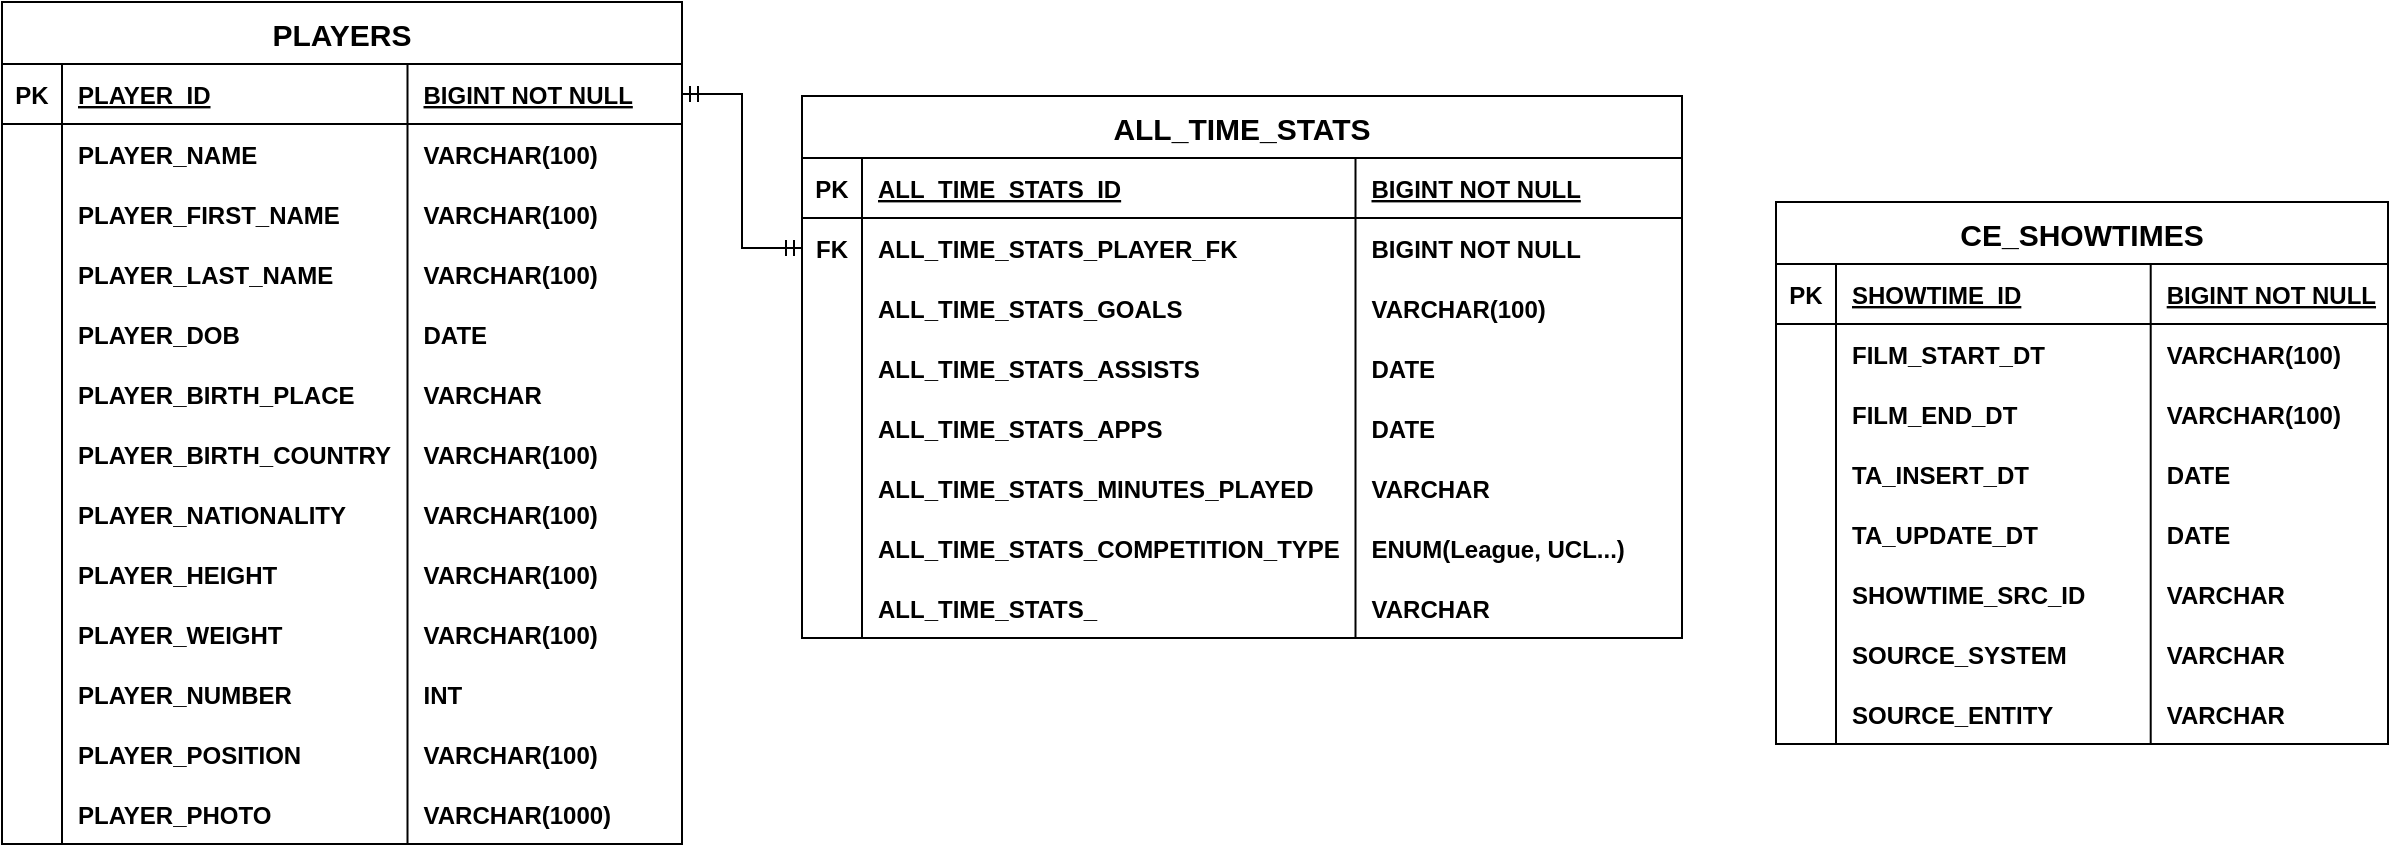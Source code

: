 <mxfile version="26.0.10">
  <diagram id="R2lEEEUBdFMjLlhIrx00" name="Page-1">
    <mxGraphModel dx="1834" dy="738" grid="0" gridSize="10" guides="1" tooltips="1" connect="1" arrows="1" fold="1" page="0" pageScale="1" pageWidth="850" pageHeight="1100" math="0" shadow="0" extFonts="Permanent Marker^https://fonts.googleapis.com/css?family=Permanent+Marker">
      <root>
        <mxCell id="0" />
        <mxCell id="1" parent="0" />
        <mxCell id="2I2bUdlYdio-tkIrYYzk-14" value="PLAYERS" style="shape=table;startSize=31;container=1;collapsible=1;childLayout=tableLayout;fixedRows=1;rowLines=0;fontStyle=1;align=center;resizeLast=1;fontSize=15;" vertex="1" parent="1">
          <mxGeometry x="-19" y="54" width="340" height="421" as="geometry" />
        </mxCell>
        <mxCell id="2I2bUdlYdio-tkIrYYzk-15" value="" style="shape=partialRectangle;collapsible=0;dropTarget=0;pointerEvents=0;fillColor=none;points=[[0,0.5],[1,0.5]];portConstraint=eastwest;top=0;left=0;right=0;bottom=1;" vertex="1" parent="2I2bUdlYdio-tkIrYYzk-14">
          <mxGeometry y="31" width="340" height="30" as="geometry" />
        </mxCell>
        <mxCell id="2I2bUdlYdio-tkIrYYzk-16" value="PK" style="shape=partialRectangle;overflow=hidden;connectable=0;fillColor=none;top=0;left=0;bottom=0;right=0;fontStyle=1;" vertex="1" parent="2I2bUdlYdio-tkIrYYzk-15">
          <mxGeometry width="30" height="30" as="geometry">
            <mxRectangle width="30" height="30" as="alternateBounds" />
          </mxGeometry>
        </mxCell>
        <mxCell id="2I2bUdlYdio-tkIrYYzk-17" value="PLAYER_ID" style="shape=partialRectangle;overflow=hidden;connectable=0;fillColor=none;top=0;left=0;bottom=0;right=0;align=left;spacingLeft=6;fontStyle=5;" vertex="1" parent="2I2bUdlYdio-tkIrYYzk-15">
          <mxGeometry x="30" width="172.75" height="30" as="geometry">
            <mxRectangle width="172.75" height="30" as="alternateBounds" />
          </mxGeometry>
        </mxCell>
        <mxCell id="2I2bUdlYdio-tkIrYYzk-18" value="BIGINT NOT NULL" style="shape=partialRectangle;overflow=hidden;connectable=0;fillColor=none;top=0;left=0;bottom=0;right=0;align=left;spacingLeft=6;fontStyle=5;" vertex="1" parent="2I2bUdlYdio-tkIrYYzk-15">
          <mxGeometry x="202.75" width="137.25" height="30" as="geometry">
            <mxRectangle width="137.25" height="30" as="alternateBounds" />
          </mxGeometry>
        </mxCell>
        <mxCell id="2I2bUdlYdio-tkIrYYzk-19" value="" style="shape=partialRectangle;collapsible=0;dropTarget=0;pointerEvents=0;fillColor=none;points=[[0,0.5],[1,0.5]];portConstraint=eastwest;top=0;left=0;right=0;bottom=0;" vertex="1" parent="2I2bUdlYdio-tkIrYYzk-14">
          <mxGeometry y="61" width="340" height="30" as="geometry" />
        </mxCell>
        <mxCell id="2I2bUdlYdio-tkIrYYzk-20" value="" style="shape=partialRectangle;overflow=hidden;connectable=0;fillColor=none;top=0;left=0;bottom=0;right=0;" vertex="1" parent="2I2bUdlYdio-tkIrYYzk-19">
          <mxGeometry width="30" height="30" as="geometry">
            <mxRectangle width="30" height="30" as="alternateBounds" />
          </mxGeometry>
        </mxCell>
        <mxCell id="2I2bUdlYdio-tkIrYYzk-21" value="PLAYER_NAME" style="shape=partialRectangle;overflow=hidden;connectable=0;fillColor=none;top=0;left=0;bottom=0;right=0;align=left;spacingLeft=6;fontStyle=1" vertex="1" parent="2I2bUdlYdio-tkIrYYzk-19">
          <mxGeometry x="30" width="172.75" height="30" as="geometry">
            <mxRectangle width="172.75" height="30" as="alternateBounds" />
          </mxGeometry>
        </mxCell>
        <mxCell id="2I2bUdlYdio-tkIrYYzk-22" value="VARCHAR(100)" style="shape=partialRectangle;overflow=hidden;connectable=0;fillColor=none;top=0;left=0;bottom=0;right=0;align=left;spacingLeft=6;fontStyle=1" vertex="1" parent="2I2bUdlYdio-tkIrYYzk-19">
          <mxGeometry x="202.75" width="137.25" height="30" as="geometry">
            <mxRectangle width="137.25" height="30" as="alternateBounds" />
          </mxGeometry>
        </mxCell>
        <mxCell id="2I2bUdlYdio-tkIrYYzk-23" value="" style="shape=partialRectangle;collapsible=0;dropTarget=0;pointerEvents=0;fillColor=none;points=[[0,0.5],[1,0.5]];portConstraint=eastwest;top=0;left=0;right=0;bottom=0;" vertex="1" parent="2I2bUdlYdio-tkIrYYzk-14">
          <mxGeometry y="91" width="340" height="30" as="geometry" />
        </mxCell>
        <mxCell id="2I2bUdlYdio-tkIrYYzk-24" value="" style="shape=partialRectangle;overflow=hidden;connectable=0;fillColor=none;top=0;left=0;bottom=0;right=0;" vertex="1" parent="2I2bUdlYdio-tkIrYYzk-23">
          <mxGeometry width="30" height="30" as="geometry">
            <mxRectangle width="30" height="30" as="alternateBounds" />
          </mxGeometry>
        </mxCell>
        <mxCell id="2I2bUdlYdio-tkIrYYzk-25" value="PLAYER_FIRST_NAME" style="shape=partialRectangle;overflow=hidden;connectable=0;fillColor=none;top=0;left=0;bottom=0;right=0;align=left;spacingLeft=6;fontStyle=1" vertex="1" parent="2I2bUdlYdio-tkIrYYzk-23">
          <mxGeometry x="30" width="172.75" height="30" as="geometry">
            <mxRectangle width="172.75" height="30" as="alternateBounds" />
          </mxGeometry>
        </mxCell>
        <mxCell id="2I2bUdlYdio-tkIrYYzk-26" value="VARCHAR(100)" style="shape=partialRectangle;overflow=hidden;connectable=0;fillColor=none;top=0;left=0;bottom=0;right=0;align=left;spacingLeft=6;fontStyle=1" vertex="1" parent="2I2bUdlYdio-tkIrYYzk-23">
          <mxGeometry x="202.75" width="137.25" height="30" as="geometry">
            <mxRectangle width="137.25" height="30" as="alternateBounds" />
          </mxGeometry>
        </mxCell>
        <mxCell id="2I2bUdlYdio-tkIrYYzk-27" style="shape=partialRectangle;collapsible=0;dropTarget=0;pointerEvents=0;fillColor=none;points=[[0,0.5],[1,0.5]];portConstraint=eastwest;top=0;left=0;right=0;bottom=0;" vertex="1" parent="2I2bUdlYdio-tkIrYYzk-14">
          <mxGeometry y="121" width="340" height="30" as="geometry" />
        </mxCell>
        <mxCell id="2I2bUdlYdio-tkIrYYzk-28" style="shape=partialRectangle;overflow=hidden;connectable=0;fillColor=none;top=0;left=0;bottom=0;right=0;" vertex="1" parent="2I2bUdlYdio-tkIrYYzk-27">
          <mxGeometry width="30" height="30" as="geometry">
            <mxRectangle width="30" height="30" as="alternateBounds" />
          </mxGeometry>
        </mxCell>
        <mxCell id="2I2bUdlYdio-tkIrYYzk-29" value="PLAYER_LAST_NAME" style="shape=partialRectangle;overflow=hidden;connectable=0;fillColor=none;top=0;left=0;bottom=0;right=0;align=left;spacingLeft=6;fontStyle=1" vertex="1" parent="2I2bUdlYdio-tkIrYYzk-27">
          <mxGeometry x="30" width="172.75" height="30" as="geometry">
            <mxRectangle width="172.75" height="30" as="alternateBounds" />
          </mxGeometry>
        </mxCell>
        <mxCell id="2I2bUdlYdio-tkIrYYzk-30" value="VARCHAR(100)" style="shape=partialRectangle;overflow=hidden;connectable=0;fillColor=none;top=0;left=0;bottom=0;right=0;align=left;spacingLeft=6;fontStyle=1" vertex="1" parent="2I2bUdlYdio-tkIrYYzk-27">
          <mxGeometry x="202.75" width="137.25" height="30" as="geometry">
            <mxRectangle width="137.25" height="30" as="alternateBounds" />
          </mxGeometry>
        </mxCell>
        <mxCell id="2I2bUdlYdio-tkIrYYzk-31" style="shape=partialRectangle;collapsible=0;dropTarget=0;pointerEvents=0;fillColor=none;points=[[0,0.5],[1,0.5]];portConstraint=eastwest;top=0;left=0;right=0;bottom=0;" vertex="1" parent="2I2bUdlYdio-tkIrYYzk-14">
          <mxGeometry y="151" width="340" height="30" as="geometry" />
        </mxCell>
        <mxCell id="2I2bUdlYdio-tkIrYYzk-32" style="shape=partialRectangle;overflow=hidden;connectable=0;fillColor=none;top=0;left=0;bottom=0;right=0;" vertex="1" parent="2I2bUdlYdio-tkIrYYzk-31">
          <mxGeometry width="30" height="30" as="geometry">
            <mxRectangle width="30" height="30" as="alternateBounds" />
          </mxGeometry>
        </mxCell>
        <mxCell id="2I2bUdlYdio-tkIrYYzk-33" value="PLAYER_DOB" style="shape=partialRectangle;overflow=hidden;connectable=0;fillColor=none;top=0;left=0;bottom=0;right=0;align=left;spacingLeft=6;fontStyle=1" vertex="1" parent="2I2bUdlYdio-tkIrYYzk-31">
          <mxGeometry x="30" width="172.75" height="30" as="geometry">
            <mxRectangle width="172.75" height="30" as="alternateBounds" />
          </mxGeometry>
        </mxCell>
        <mxCell id="2I2bUdlYdio-tkIrYYzk-34" value="DATE" style="shape=partialRectangle;overflow=hidden;connectable=0;fillColor=none;top=0;left=0;bottom=0;right=0;align=left;spacingLeft=6;fontStyle=1" vertex="1" parent="2I2bUdlYdio-tkIrYYzk-31">
          <mxGeometry x="202.75" width="137.25" height="30" as="geometry">
            <mxRectangle width="137.25" height="30" as="alternateBounds" />
          </mxGeometry>
        </mxCell>
        <mxCell id="2I2bUdlYdio-tkIrYYzk-35" style="shape=partialRectangle;collapsible=0;dropTarget=0;pointerEvents=0;fillColor=none;points=[[0,0.5],[1,0.5]];portConstraint=eastwest;top=0;left=0;right=0;bottom=0;" vertex="1" parent="2I2bUdlYdio-tkIrYYzk-14">
          <mxGeometry y="181" width="340" height="30" as="geometry" />
        </mxCell>
        <mxCell id="2I2bUdlYdio-tkIrYYzk-36" style="shape=partialRectangle;overflow=hidden;connectable=0;fillColor=none;top=0;left=0;bottom=0;right=0;" vertex="1" parent="2I2bUdlYdio-tkIrYYzk-35">
          <mxGeometry width="30" height="30" as="geometry">
            <mxRectangle width="30" height="30" as="alternateBounds" />
          </mxGeometry>
        </mxCell>
        <mxCell id="2I2bUdlYdio-tkIrYYzk-37" value="PLAYER_BIRTH_PLACE" style="shape=partialRectangle;overflow=hidden;connectable=0;fillColor=none;top=0;left=0;bottom=0;right=0;align=left;spacingLeft=6;fontStyle=1" vertex="1" parent="2I2bUdlYdio-tkIrYYzk-35">
          <mxGeometry x="30" width="172.75" height="30" as="geometry">
            <mxRectangle width="172.75" height="30" as="alternateBounds" />
          </mxGeometry>
        </mxCell>
        <mxCell id="2I2bUdlYdio-tkIrYYzk-38" value="VARCHAR" style="shape=partialRectangle;overflow=hidden;connectable=0;fillColor=none;top=0;left=0;bottom=0;right=0;align=left;spacingLeft=6;fontStyle=1" vertex="1" parent="2I2bUdlYdio-tkIrYYzk-35">
          <mxGeometry x="202.75" width="137.25" height="30" as="geometry">
            <mxRectangle width="137.25" height="30" as="alternateBounds" />
          </mxGeometry>
        </mxCell>
        <mxCell id="2I2bUdlYdio-tkIrYYzk-39" style="shape=partialRectangle;collapsible=0;dropTarget=0;pointerEvents=0;fillColor=none;points=[[0,0.5],[1,0.5]];portConstraint=eastwest;top=0;left=0;right=0;bottom=0;" vertex="1" parent="2I2bUdlYdio-tkIrYYzk-14">
          <mxGeometry y="211" width="340" height="30" as="geometry" />
        </mxCell>
        <mxCell id="2I2bUdlYdio-tkIrYYzk-40" style="shape=partialRectangle;overflow=hidden;connectable=0;fillColor=none;top=0;left=0;bottom=0;right=0;" vertex="1" parent="2I2bUdlYdio-tkIrYYzk-39">
          <mxGeometry width="30" height="30" as="geometry">
            <mxRectangle width="30" height="30" as="alternateBounds" />
          </mxGeometry>
        </mxCell>
        <mxCell id="2I2bUdlYdio-tkIrYYzk-41" value="PLAYER_BIRTH_COUNTRY" style="shape=partialRectangle;overflow=hidden;connectable=0;fillColor=none;top=0;left=0;bottom=0;right=0;align=left;spacingLeft=6;fontStyle=1" vertex="1" parent="2I2bUdlYdio-tkIrYYzk-39">
          <mxGeometry x="30" width="172.75" height="30" as="geometry">
            <mxRectangle width="172.75" height="30" as="alternateBounds" />
          </mxGeometry>
        </mxCell>
        <mxCell id="2I2bUdlYdio-tkIrYYzk-42" value="VARCHAR(100)" style="shape=partialRectangle;overflow=hidden;connectable=0;fillColor=none;top=0;left=0;bottom=0;right=0;align=left;spacingLeft=6;fontStyle=1" vertex="1" parent="2I2bUdlYdio-tkIrYYzk-39">
          <mxGeometry x="202.75" width="137.25" height="30" as="geometry">
            <mxRectangle width="137.25" height="30" as="alternateBounds" />
          </mxGeometry>
        </mxCell>
        <mxCell id="2I2bUdlYdio-tkIrYYzk-43" style="shape=partialRectangle;collapsible=0;dropTarget=0;pointerEvents=0;fillColor=none;points=[[0,0.5],[1,0.5]];portConstraint=eastwest;top=0;left=0;right=0;bottom=0;" vertex="1" parent="2I2bUdlYdio-tkIrYYzk-14">
          <mxGeometry y="241" width="340" height="30" as="geometry" />
        </mxCell>
        <mxCell id="2I2bUdlYdio-tkIrYYzk-44" style="shape=partialRectangle;overflow=hidden;connectable=0;fillColor=none;top=0;left=0;bottom=0;right=0;" vertex="1" parent="2I2bUdlYdio-tkIrYYzk-43">
          <mxGeometry width="30" height="30" as="geometry">
            <mxRectangle width="30" height="30" as="alternateBounds" />
          </mxGeometry>
        </mxCell>
        <mxCell id="2I2bUdlYdio-tkIrYYzk-45" value="PLAYER_NATIONALITY" style="shape=partialRectangle;overflow=hidden;connectable=0;fillColor=none;top=0;left=0;bottom=0;right=0;align=left;spacingLeft=6;fontStyle=1" vertex="1" parent="2I2bUdlYdio-tkIrYYzk-43">
          <mxGeometry x="30" width="172.75" height="30" as="geometry">
            <mxRectangle width="172.75" height="30" as="alternateBounds" />
          </mxGeometry>
        </mxCell>
        <mxCell id="2I2bUdlYdio-tkIrYYzk-46" value="VARCHAR(100)" style="shape=partialRectangle;overflow=hidden;connectable=0;fillColor=none;top=0;left=0;bottom=0;right=0;align=left;spacingLeft=6;fontStyle=1" vertex="1" parent="2I2bUdlYdio-tkIrYYzk-43">
          <mxGeometry x="202.75" width="137.25" height="30" as="geometry">
            <mxRectangle width="137.25" height="30" as="alternateBounds" />
          </mxGeometry>
        </mxCell>
        <mxCell id="2I2bUdlYdio-tkIrYYzk-88" value="" style="shape=tableRow;horizontal=0;startSize=0;swimlaneHead=0;swimlaneBody=0;fillColor=none;collapsible=0;dropTarget=0;points=[[0,0.5],[1,0.5]];portConstraint=eastwest;top=0;left=0;right=0;bottom=0;" vertex="1" parent="2I2bUdlYdio-tkIrYYzk-14">
          <mxGeometry y="271" width="340" height="30" as="geometry" />
        </mxCell>
        <mxCell id="2I2bUdlYdio-tkIrYYzk-89" value="" style="shape=partialRectangle;connectable=0;fillColor=none;top=0;left=0;bottom=0;right=0;editable=1;overflow=hidden;" vertex="1" parent="2I2bUdlYdio-tkIrYYzk-88">
          <mxGeometry width="30" height="30" as="geometry">
            <mxRectangle width="30" height="30" as="alternateBounds" />
          </mxGeometry>
        </mxCell>
        <mxCell id="2I2bUdlYdio-tkIrYYzk-90" value="PLAYER_HEIGHT" style="shape=partialRectangle;connectable=0;fillColor=none;top=0;left=0;bottom=0;right=0;align=left;spacingLeft=6;overflow=hidden;fontStyle=1" vertex="1" parent="2I2bUdlYdio-tkIrYYzk-88">
          <mxGeometry x="30" width="172.75" height="30" as="geometry">
            <mxRectangle width="172.75" height="30" as="alternateBounds" />
          </mxGeometry>
        </mxCell>
        <mxCell id="2I2bUdlYdio-tkIrYYzk-91" value="VARCHAR(100)" style="shape=partialRectangle;connectable=0;fillColor=none;top=0;left=0;bottom=0;right=0;align=left;spacingLeft=6;overflow=hidden;fontStyle=1" vertex="1" parent="2I2bUdlYdio-tkIrYYzk-88">
          <mxGeometry x="202.75" width="137.25" height="30" as="geometry">
            <mxRectangle width="137.25" height="30" as="alternateBounds" />
          </mxGeometry>
        </mxCell>
        <mxCell id="2I2bUdlYdio-tkIrYYzk-100" value="" style="shape=tableRow;horizontal=0;startSize=0;swimlaneHead=0;swimlaneBody=0;fillColor=none;collapsible=0;dropTarget=0;points=[[0,0.5],[1,0.5]];portConstraint=eastwest;top=0;left=0;right=0;bottom=0;" vertex="1" parent="2I2bUdlYdio-tkIrYYzk-14">
          <mxGeometry y="301" width="340" height="30" as="geometry" />
        </mxCell>
        <mxCell id="2I2bUdlYdio-tkIrYYzk-101" value="" style="shape=partialRectangle;connectable=0;fillColor=none;top=0;left=0;bottom=0;right=0;editable=1;overflow=hidden;" vertex="1" parent="2I2bUdlYdio-tkIrYYzk-100">
          <mxGeometry width="30" height="30" as="geometry">
            <mxRectangle width="30" height="30" as="alternateBounds" />
          </mxGeometry>
        </mxCell>
        <mxCell id="2I2bUdlYdio-tkIrYYzk-102" value="PLAYER_WEIGHT" style="shape=partialRectangle;connectable=0;fillColor=none;top=0;left=0;bottom=0;right=0;align=left;spacingLeft=6;overflow=hidden;fontStyle=1" vertex="1" parent="2I2bUdlYdio-tkIrYYzk-100">
          <mxGeometry x="30" width="172.75" height="30" as="geometry">
            <mxRectangle width="172.75" height="30" as="alternateBounds" />
          </mxGeometry>
        </mxCell>
        <mxCell id="2I2bUdlYdio-tkIrYYzk-103" value="VARCHAR(100)" style="shape=partialRectangle;connectable=0;fillColor=none;top=0;left=0;bottom=0;right=0;align=left;spacingLeft=6;overflow=hidden;fontStyle=1" vertex="1" parent="2I2bUdlYdio-tkIrYYzk-100">
          <mxGeometry x="202.75" width="137.25" height="30" as="geometry">
            <mxRectangle width="137.25" height="30" as="alternateBounds" />
          </mxGeometry>
        </mxCell>
        <mxCell id="2I2bUdlYdio-tkIrYYzk-96" value="" style="shape=tableRow;horizontal=0;startSize=0;swimlaneHead=0;swimlaneBody=0;fillColor=none;collapsible=0;dropTarget=0;points=[[0,0.5],[1,0.5]];portConstraint=eastwest;top=0;left=0;right=0;bottom=0;" vertex="1" parent="2I2bUdlYdio-tkIrYYzk-14">
          <mxGeometry y="331" width="340" height="30" as="geometry" />
        </mxCell>
        <mxCell id="2I2bUdlYdio-tkIrYYzk-97" value="" style="shape=partialRectangle;connectable=0;fillColor=none;top=0;left=0;bottom=0;right=0;editable=1;overflow=hidden;" vertex="1" parent="2I2bUdlYdio-tkIrYYzk-96">
          <mxGeometry width="30" height="30" as="geometry">
            <mxRectangle width="30" height="30" as="alternateBounds" />
          </mxGeometry>
        </mxCell>
        <mxCell id="2I2bUdlYdio-tkIrYYzk-98" value="PLAYER_NUMBER" style="shape=partialRectangle;connectable=0;fillColor=none;top=0;left=0;bottom=0;right=0;align=left;spacingLeft=6;overflow=hidden;fontStyle=1" vertex="1" parent="2I2bUdlYdio-tkIrYYzk-96">
          <mxGeometry x="30" width="172.75" height="30" as="geometry">
            <mxRectangle width="172.75" height="30" as="alternateBounds" />
          </mxGeometry>
        </mxCell>
        <mxCell id="2I2bUdlYdio-tkIrYYzk-99" value="INT" style="shape=partialRectangle;connectable=0;fillColor=none;top=0;left=0;bottom=0;right=0;align=left;spacingLeft=6;overflow=hidden;fontStyle=1" vertex="1" parent="2I2bUdlYdio-tkIrYYzk-96">
          <mxGeometry x="202.75" width="137.25" height="30" as="geometry">
            <mxRectangle width="137.25" height="30" as="alternateBounds" />
          </mxGeometry>
        </mxCell>
        <mxCell id="2I2bUdlYdio-tkIrYYzk-104" value="" style="shape=tableRow;horizontal=0;startSize=0;swimlaneHead=0;swimlaneBody=0;fillColor=none;collapsible=0;dropTarget=0;points=[[0,0.5],[1,0.5]];portConstraint=eastwest;top=0;left=0;right=0;bottom=0;" vertex="1" parent="2I2bUdlYdio-tkIrYYzk-14">
          <mxGeometry y="361" width="340" height="30" as="geometry" />
        </mxCell>
        <mxCell id="2I2bUdlYdio-tkIrYYzk-105" value="" style="shape=partialRectangle;connectable=0;fillColor=none;top=0;left=0;bottom=0;right=0;editable=1;overflow=hidden;" vertex="1" parent="2I2bUdlYdio-tkIrYYzk-104">
          <mxGeometry width="30" height="30" as="geometry">
            <mxRectangle width="30" height="30" as="alternateBounds" />
          </mxGeometry>
        </mxCell>
        <mxCell id="2I2bUdlYdio-tkIrYYzk-106" value="PLAYER_POSITION" style="shape=partialRectangle;connectable=0;fillColor=none;top=0;left=0;bottom=0;right=0;align=left;spacingLeft=6;overflow=hidden;fontStyle=1" vertex="1" parent="2I2bUdlYdio-tkIrYYzk-104">
          <mxGeometry x="30" width="172.75" height="30" as="geometry">
            <mxRectangle width="172.75" height="30" as="alternateBounds" />
          </mxGeometry>
        </mxCell>
        <mxCell id="2I2bUdlYdio-tkIrYYzk-107" value="VARCHAR(100)" style="shape=partialRectangle;connectable=0;fillColor=none;top=0;left=0;bottom=0;right=0;align=left;spacingLeft=6;overflow=hidden;fontStyle=1" vertex="1" parent="2I2bUdlYdio-tkIrYYzk-104">
          <mxGeometry x="202.75" width="137.25" height="30" as="geometry">
            <mxRectangle width="137.25" height="30" as="alternateBounds" />
          </mxGeometry>
        </mxCell>
        <mxCell id="2I2bUdlYdio-tkIrYYzk-108" value="" style="shape=tableRow;horizontal=0;startSize=0;swimlaneHead=0;swimlaneBody=0;fillColor=none;collapsible=0;dropTarget=0;points=[[0,0.5],[1,0.5]];portConstraint=eastwest;top=0;left=0;right=0;bottom=0;" vertex="1" parent="2I2bUdlYdio-tkIrYYzk-14">
          <mxGeometry y="391" width="340" height="30" as="geometry" />
        </mxCell>
        <mxCell id="2I2bUdlYdio-tkIrYYzk-109" value="" style="shape=partialRectangle;connectable=0;fillColor=none;top=0;left=0;bottom=0;right=0;editable=1;overflow=hidden;" vertex="1" parent="2I2bUdlYdio-tkIrYYzk-108">
          <mxGeometry width="30" height="30" as="geometry">
            <mxRectangle width="30" height="30" as="alternateBounds" />
          </mxGeometry>
        </mxCell>
        <mxCell id="2I2bUdlYdio-tkIrYYzk-110" value="PLAYER_PHOTO" style="shape=partialRectangle;connectable=0;fillColor=none;top=0;left=0;bottom=0;right=0;align=left;spacingLeft=6;overflow=hidden;fontStyle=1" vertex="1" parent="2I2bUdlYdio-tkIrYYzk-108">
          <mxGeometry x="30" width="172.75" height="30" as="geometry">
            <mxRectangle width="172.75" height="30" as="alternateBounds" />
          </mxGeometry>
        </mxCell>
        <mxCell id="2I2bUdlYdio-tkIrYYzk-111" value="VARCHAR(1000)" style="shape=partialRectangle;connectable=0;fillColor=none;top=0;left=0;bottom=0;right=0;align=left;spacingLeft=6;overflow=hidden;fontStyle=1" vertex="1" parent="2I2bUdlYdio-tkIrYYzk-108">
          <mxGeometry x="202.75" width="137.25" height="30" as="geometry">
            <mxRectangle width="137.25" height="30" as="alternateBounds" />
          </mxGeometry>
        </mxCell>
        <mxCell id="2I2bUdlYdio-tkIrYYzk-47" value="CE_SHOWTIMES" style="shape=table;startSize=31;container=1;collapsible=1;childLayout=tableLayout;fixedRows=1;rowLines=0;fontStyle=1;align=center;resizeLast=1;fontSize=15;" vertex="1" parent="1">
          <mxGeometry x="868" y="154" width="306" height="271" as="geometry" />
        </mxCell>
        <mxCell id="2I2bUdlYdio-tkIrYYzk-48" value="" style="shape=partialRectangle;collapsible=0;dropTarget=0;pointerEvents=0;fillColor=none;points=[[0,0.5],[1,0.5]];portConstraint=eastwest;top=0;left=0;right=0;bottom=1;" vertex="1" parent="2I2bUdlYdio-tkIrYYzk-47">
          <mxGeometry y="31" width="306" height="30" as="geometry" />
        </mxCell>
        <mxCell id="2I2bUdlYdio-tkIrYYzk-49" value="PK" style="shape=partialRectangle;overflow=hidden;connectable=0;fillColor=none;top=0;left=0;bottom=0;right=0;fontStyle=1;" vertex="1" parent="2I2bUdlYdio-tkIrYYzk-48">
          <mxGeometry width="30" height="30" as="geometry">
            <mxRectangle width="30" height="30" as="alternateBounds" />
          </mxGeometry>
        </mxCell>
        <mxCell id="2I2bUdlYdio-tkIrYYzk-50" value="SHOWTIME_ID" style="shape=partialRectangle;overflow=hidden;connectable=0;fillColor=none;top=0;left=0;bottom=0;right=0;align=left;spacingLeft=6;fontStyle=5;" vertex="1" parent="2I2bUdlYdio-tkIrYYzk-48">
          <mxGeometry x="30" width="157.357" height="30" as="geometry">
            <mxRectangle width="157.357" height="30" as="alternateBounds" />
          </mxGeometry>
        </mxCell>
        <mxCell id="2I2bUdlYdio-tkIrYYzk-51" value="BIGINT NOT NULL" style="shape=partialRectangle;overflow=hidden;connectable=0;fillColor=none;top=0;left=0;bottom=0;right=0;align=left;spacingLeft=6;fontStyle=5;" vertex="1" parent="2I2bUdlYdio-tkIrYYzk-48">
          <mxGeometry x="187.357" width="118.643" height="30" as="geometry">
            <mxRectangle width="118.643" height="30" as="alternateBounds" />
          </mxGeometry>
        </mxCell>
        <mxCell id="2I2bUdlYdio-tkIrYYzk-52" value="" style="shape=partialRectangle;collapsible=0;dropTarget=0;pointerEvents=0;fillColor=none;points=[[0,0.5],[1,0.5]];portConstraint=eastwest;top=0;left=0;right=0;bottom=0;" vertex="1" parent="2I2bUdlYdio-tkIrYYzk-47">
          <mxGeometry y="61" width="306" height="30" as="geometry" />
        </mxCell>
        <mxCell id="2I2bUdlYdio-tkIrYYzk-53" value="" style="shape=partialRectangle;overflow=hidden;connectable=0;fillColor=none;top=0;left=0;bottom=0;right=0;" vertex="1" parent="2I2bUdlYdio-tkIrYYzk-52">
          <mxGeometry width="30" height="30" as="geometry">
            <mxRectangle width="30" height="30" as="alternateBounds" />
          </mxGeometry>
        </mxCell>
        <mxCell id="2I2bUdlYdio-tkIrYYzk-54" value="FILM_START_DT" style="shape=partialRectangle;overflow=hidden;connectable=0;fillColor=none;top=0;left=0;bottom=0;right=0;align=left;spacingLeft=6;fontStyle=1" vertex="1" parent="2I2bUdlYdio-tkIrYYzk-52">
          <mxGeometry x="30" width="157.357" height="30" as="geometry">
            <mxRectangle width="157.357" height="30" as="alternateBounds" />
          </mxGeometry>
        </mxCell>
        <mxCell id="2I2bUdlYdio-tkIrYYzk-55" value="VARCHAR(100)" style="shape=partialRectangle;overflow=hidden;connectable=0;fillColor=none;top=0;left=0;bottom=0;right=0;align=left;spacingLeft=6;fontStyle=1" vertex="1" parent="2I2bUdlYdio-tkIrYYzk-52">
          <mxGeometry x="187.357" width="118.643" height="30" as="geometry">
            <mxRectangle width="118.643" height="30" as="alternateBounds" />
          </mxGeometry>
        </mxCell>
        <mxCell id="2I2bUdlYdio-tkIrYYzk-56" value="" style="shape=partialRectangle;collapsible=0;dropTarget=0;pointerEvents=0;fillColor=none;points=[[0,0.5],[1,0.5]];portConstraint=eastwest;top=0;left=0;right=0;bottom=0;" vertex="1" parent="2I2bUdlYdio-tkIrYYzk-47">
          <mxGeometry y="91" width="306" height="30" as="geometry" />
        </mxCell>
        <mxCell id="2I2bUdlYdio-tkIrYYzk-57" value="" style="shape=partialRectangle;overflow=hidden;connectable=0;fillColor=none;top=0;left=0;bottom=0;right=0;" vertex="1" parent="2I2bUdlYdio-tkIrYYzk-56">
          <mxGeometry width="30" height="30" as="geometry">
            <mxRectangle width="30" height="30" as="alternateBounds" />
          </mxGeometry>
        </mxCell>
        <mxCell id="2I2bUdlYdio-tkIrYYzk-58" value="FILM_END_DT" style="shape=partialRectangle;overflow=hidden;connectable=0;fillColor=none;top=0;left=0;bottom=0;right=0;align=left;spacingLeft=6;fontStyle=1" vertex="1" parent="2I2bUdlYdio-tkIrYYzk-56">
          <mxGeometry x="30" width="157.357" height="30" as="geometry">
            <mxRectangle width="157.357" height="30" as="alternateBounds" />
          </mxGeometry>
        </mxCell>
        <mxCell id="2I2bUdlYdio-tkIrYYzk-59" value="VARCHAR(100)" style="shape=partialRectangle;overflow=hidden;connectable=0;fillColor=none;top=0;left=0;bottom=0;right=0;align=left;spacingLeft=6;fontStyle=1" vertex="1" parent="2I2bUdlYdio-tkIrYYzk-56">
          <mxGeometry x="187.357" width="118.643" height="30" as="geometry">
            <mxRectangle width="118.643" height="30" as="alternateBounds" />
          </mxGeometry>
        </mxCell>
        <mxCell id="2I2bUdlYdio-tkIrYYzk-60" style="shape=partialRectangle;collapsible=0;dropTarget=0;pointerEvents=0;fillColor=none;points=[[0,0.5],[1,0.5]];portConstraint=eastwest;top=0;left=0;right=0;bottom=0;" vertex="1" parent="2I2bUdlYdio-tkIrYYzk-47">
          <mxGeometry y="121" width="306" height="30" as="geometry" />
        </mxCell>
        <mxCell id="2I2bUdlYdio-tkIrYYzk-61" style="shape=partialRectangle;overflow=hidden;connectable=0;fillColor=none;top=0;left=0;bottom=0;right=0;" vertex="1" parent="2I2bUdlYdio-tkIrYYzk-60">
          <mxGeometry width="30" height="30" as="geometry">
            <mxRectangle width="30" height="30" as="alternateBounds" />
          </mxGeometry>
        </mxCell>
        <mxCell id="2I2bUdlYdio-tkIrYYzk-62" value="TA_INSERT_DT" style="shape=partialRectangle;overflow=hidden;connectable=0;fillColor=none;top=0;left=0;bottom=0;right=0;align=left;spacingLeft=6;fontStyle=1" vertex="1" parent="2I2bUdlYdio-tkIrYYzk-60">
          <mxGeometry x="30" width="157.357" height="30" as="geometry">
            <mxRectangle width="157.357" height="30" as="alternateBounds" />
          </mxGeometry>
        </mxCell>
        <mxCell id="2I2bUdlYdio-tkIrYYzk-63" value="DATE" style="shape=partialRectangle;overflow=hidden;connectable=0;fillColor=none;top=0;left=0;bottom=0;right=0;align=left;spacingLeft=6;fontStyle=1" vertex="1" parent="2I2bUdlYdio-tkIrYYzk-60">
          <mxGeometry x="187.357" width="118.643" height="30" as="geometry">
            <mxRectangle width="118.643" height="30" as="alternateBounds" />
          </mxGeometry>
        </mxCell>
        <mxCell id="2I2bUdlYdio-tkIrYYzk-64" style="shape=partialRectangle;collapsible=0;dropTarget=0;pointerEvents=0;fillColor=none;points=[[0,0.5],[1,0.5]];portConstraint=eastwest;top=0;left=0;right=0;bottom=0;" vertex="1" parent="2I2bUdlYdio-tkIrYYzk-47">
          <mxGeometry y="151" width="306" height="30" as="geometry" />
        </mxCell>
        <mxCell id="2I2bUdlYdio-tkIrYYzk-65" style="shape=partialRectangle;overflow=hidden;connectable=0;fillColor=none;top=0;left=0;bottom=0;right=0;" vertex="1" parent="2I2bUdlYdio-tkIrYYzk-64">
          <mxGeometry width="30" height="30" as="geometry">
            <mxRectangle width="30" height="30" as="alternateBounds" />
          </mxGeometry>
        </mxCell>
        <mxCell id="2I2bUdlYdio-tkIrYYzk-66" value="TA_UPDATE_DT" style="shape=partialRectangle;overflow=hidden;connectable=0;fillColor=none;top=0;left=0;bottom=0;right=0;align=left;spacingLeft=6;fontStyle=1" vertex="1" parent="2I2bUdlYdio-tkIrYYzk-64">
          <mxGeometry x="30" width="157.357" height="30" as="geometry">
            <mxRectangle width="157.357" height="30" as="alternateBounds" />
          </mxGeometry>
        </mxCell>
        <mxCell id="2I2bUdlYdio-tkIrYYzk-67" value="DATE" style="shape=partialRectangle;overflow=hidden;connectable=0;fillColor=none;top=0;left=0;bottom=0;right=0;align=left;spacingLeft=6;fontStyle=1" vertex="1" parent="2I2bUdlYdio-tkIrYYzk-64">
          <mxGeometry x="187.357" width="118.643" height="30" as="geometry">
            <mxRectangle width="118.643" height="30" as="alternateBounds" />
          </mxGeometry>
        </mxCell>
        <mxCell id="2I2bUdlYdio-tkIrYYzk-68" style="shape=partialRectangle;collapsible=0;dropTarget=0;pointerEvents=0;fillColor=none;points=[[0,0.5],[1,0.5]];portConstraint=eastwest;top=0;left=0;right=0;bottom=0;" vertex="1" parent="2I2bUdlYdio-tkIrYYzk-47">
          <mxGeometry y="181" width="306" height="30" as="geometry" />
        </mxCell>
        <mxCell id="2I2bUdlYdio-tkIrYYzk-69" style="shape=partialRectangle;overflow=hidden;connectable=0;fillColor=none;top=0;left=0;bottom=0;right=0;" vertex="1" parent="2I2bUdlYdio-tkIrYYzk-68">
          <mxGeometry width="30" height="30" as="geometry">
            <mxRectangle width="30" height="30" as="alternateBounds" />
          </mxGeometry>
        </mxCell>
        <mxCell id="2I2bUdlYdio-tkIrYYzk-70" value="SHOWTIME_SRC_ID" style="shape=partialRectangle;overflow=hidden;connectable=0;fillColor=none;top=0;left=0;bottom=0;right=0;align=left;spacingLeft=6;fontStyle=1" vertex="1" parent="2I2bUdlYdio-tkIrYYzk-68">
          <mxGeometry x="30" width="157.357" height="30" as="geometry">
            <mxRectangle width="157.357" height="30" as="alternateBounds" />
          </mxGeometry>
        </mxCell>
        <mxCell id="2I2bUdlYdio-tkIrYYzk-71" value="VARCHAR" style="shape=partialRectangle;overflow=hidden;connectable=0;fillColor=none;top=0;left=0;bottom=0;right=0;align=left;spacingLeft=6;fontStyle=1" vertex="1" parent="2I2bUdlYdio-tkIrYYzk-68">
          <mxGeometry x="187.357" width="118.643" height="30" as="geometry">
            <mxRectangle width="118.643" height="30" as="alternateBounds" />
          </mxGeometry>
        </mxCell>
        <mxCell id="2I2bUdlYdio-tkIrYYzk-72" style="shape=partialRectangle;collapsible=0;dropTarget=0;pointerEvents=0;fillColor=none;points=[[0,0.5],[1,0.5]];portConstraint=eastwest;top=0;left=0;right=0;bottom=0;" vertex="1" parent="2I2bUdlYdio-tkIrYYzk-47">
          <mxGeometry y="211" width="306" height="30" as="geometry" />
        </mxCell>
        <mxCell id="2I2bUdlYdio-tkIrYYzk-73" style="shape=partialRectangle;overflow=hidden;connectable=0;fillColor=none;top=0;left=0;bottom=0;right=0;" vertex="1" parent="2I2bUdlYdio-tkIrYYzk-72">
          <mxGeometry width="30" height="30" as="geometry">
            <mxRectangle width="30" height="30" as="alternateBounds" />
          </mxGeometry>
        </mxCell>
        <mxCell id="2I2bUdlYdio-tkIrYYzk-74" value="SOURCE_SYSTEM" style="shape=partialRectangle;overflow=hidden;connectable=0;fillColor=none;top=0;left=0;bottom=0;right=0;align=left;spacingLeft=6;fontStyle=1" vertex="1" parent="2I2bUdlYdio-tkIrYYzk-72">
          <mxGeometry x="30" width="157.357" height="30" as="geometry">
            <mxRectangle width="157.357" height="30" as="alternateBounds" />
          </mxGeometry>
        </mxCell>
        <mxCell id="2I2bUdlYdio-tkIrYYzk-75" value="VARCHAR" style="shape=partialRectangle;overflow=hidden;connectable=0;fillColor=none;top=0;left=0;bottom=0;right=0;align=left;spacingLeft=6;fontStyle=1" vertex="1" parent="2I2bUdlYdio-tkIrYYzk-72">
          <mxGeometry x="187.357" width="118.643" height="30" as="geometry">
            <mxRectangle width="118.643" height="30" as="alternateBounds" />
          </mxGeometry>
        </mxCell>
        <mxCell id="2I2bUdlYdio-tkIrYYzk-76" style="shape=partialRectangle;collapsible=0;dropTarget=0;pointerEvents=0;fillColor=none;points=[[0,0.5],[1,0.5]];portConstraint=eastwest;top=0;left=0;right=0;bottom=0;" vertex="1" parent="2I2bUdlYdio-tkIrYYzk-47">
          <mxGeometry y="241" width="306" height="30" as="geometry" />
        </mxCell>
        <mxCell id="2I2bUdlYdio-tkIrYYzk-77" style="shape=partialRectangle;overflow=hidden;connectable=0;fillColor=none;top=0;left=0;bottom=0;right=0;" vertex="1" parent="2I2bUdlYdio-tkIrYYzk-76">
          <mxGeometry width="30" height="30" as="geometry">
            <mxRectangle width="30" height="30" as="alternateBounds" />
          </mxGeometry>
        </mxCell>
        <mxCell id="2I2bUdlYdio-tkIrYYzk-78" value="SOURCE_ENTITY" style="shape=partialRectangle;overflow=hidden;connectable=0;fillColor=none;top=0;left=0;bottom=0;right=0;align=left;spacingLeft=6;fontStyle=1" vertex="1" parent="2I2bUdlYdio-tkIrYYzk-76">
          <mxGeometry x="30" width="157.357" height="30" as="geometry">
            <mxRectangle width="157.357" height="30" as="alternateBounds" />
          </mxGeometry>
        </mxCell>
        <mxCell id="2I2bUdlYdio-tkIrYYzk-79" value="VARCHAR" style="shape=partialRectangle;overflow=hidden;connectable=0;fillColor=none;top=0;left=0;bottom=0;right=0;align=left;spacingLeft=6;fontStyle=1" vertex="1" parent="2I2bUdlYdio-tkIrYYzk-76">
          <mxGeometry x="187.357" width="118.643" height="30" as="geometry">
            <mxRectangle width="118.643" height="30" as="alternateBounds" />
          </mxGeometry>
        </mxCell>
        <mxCell id="2I2bUdlYdio-tkIrYYzk-112" value="ALL_TIME_STATS" style="shape=table;startSize=31;container=1;collapsible=1;childLayout=tableLayout;fixedRows=1;rowLines=0;fontStyle=1;align=center;resizeLast=1;fontSize=15;" vertex="1" parent="1">
          <mxGeometry x="381" y="101" width="440" height="271" as="geometry" />
        </mxCell>
        <mxCell id="2I2bUdlYdio-tkIrYYzk-113" value="" style="shape=partialRectangle;collapsible=0;dropTarget=0;pointerEvents=0;fillColor=none;points=[[0,0.5],[1,0.5]];portConstraint=eastwest;top=0;left=0;right=0;bottom=1;" vertex="1" parent="2I2bUdlYdio-tkIrYYzk-112">
          <mxGeometry y="31" width="440" height="30" as="geometry" />
        </mxCell>
        <mxCell id="2I2bUdlYdio-tkIrYYzk-114" value="PK" style="shape=partialRectangle;overflow=hidden;connectable=0;fillColor=none;top=0;left=0;bottom=0;right=0;fontStyle=1;" vertex="1" parent="2I2bUdlYdio-tkIrYYzk-113">
          <mxGeometry width="30" height="30" as="geometry">
            <mxRectangle width="30" height="30" as="alternateBounds" />
          </mxGeometry>
        </mxCell>
        <mxCell id="2I2bUdlYdio-tkIrYYzk-115" value="ALL_TIME_STATS_ID" style="shape=partialRectangle;overflow=hidden;connectable=0;fillColor=none;top=0;left=0;bottom=0;right=0;align=left;spacingLeft=6;fontStyle=5;" vertex="1" parent="2I2bUdlYdio-tkIrYYzk-113">
          <mxGeometry x="30" width="246.75" height="30" as="geometry">
            <mxRectangle width="246.75" height="30" as="alternateBounds" />
          </mxGeometry>
        </mxCell>
        <mxCell id="2I2bUdlYdio-tkIrYYzk-116" value="BIGINT NOT NULL" style="shape=partialRectangle;overflow=hidden;connectable=0;fillColor=none;top=0;left=0;bottom=0;right=0;align=left;spacingLeft=6;fontStyle=5;" vertex="1" parent="2I2bUdlYdio-tkIrYYzk-113">
          <mxGeometry x="276.75" width="163.25" height="30" as="geometry">
            <mxRectangle width="163.25" height="30" as="alternateBounds" />
          </mxGeometry>
        </mxCell>
        <mxCell id="2I2bUdlYdio-tkIrYYzk-117" value="" style="shape=partialRectangle;collapsible=0;dropTarget=0;pointerEvents=0;fillColor=none;points=[[0,0.5],[1,0.5]];portConstraint=eastwest;top=0;left=0;right=0;bottom=0;" vertex="1" parent="2I2bUdlYdio-tkIrYYzk-112">
          <mxGeometry y="61" width="440" height="30" as="geometry" />
        </mxCell>
        <mxCell id="2I2bUdlYdio-tkIrYYzk-118" value="FK" style="shape=partialRectangle;overflow=hidden;connectable=0;fillColor=none;top=0;left=0;bottom=0;right=0;fontStyle=1" vertex="1" parent="2I2bUdlYdio-tkIrYYzk-117">
          <mxGeometry width="30" height="30" as="geometry">
            <mxRectangle width="30" height="30" as="alternateBounds" />
          </mxGeometry>
        </mxCell>
        <mxCell id="2I2bUdlYdio-tkIrYYzk-119" value="ALL_TIME_STATS_PLAYER_FK" style="shape=partialRectangle;overflow=hidden;connectable=0;fillColor=none;top=0;left=0;bottom=0;right=0;align=left;spacingLeft=6;fontStyle=1" vertex="1" parent="2I2bUdlYdio-tkIrYYzk-117">
          <mxGeometry x="30" width="246.75" height="30" as="geometry">
            <mxRectangle width="246.75" height="30" as="alternateBounds" />
          </mxGeometry>
        </mxCell>
        <mxCell id="2I2bUdlYdio-tkIrYYzk-120" value="BIGINT NOT NULL" style="shape=partialRectangle;overflow=hidden;connectable=0;fillColor=none;top=0;left=0;bottom=0;right=0;align=left;spacingLeft=6;fontStyle=1" vertex="1" parent="2I2bUdlYdio-tkIrYYzk-117">
          <mxGeometry x="276.75" width="163.25" height="30" as="geometry">
            <mxRectangle width="163.25" height="30" as="alternateBounds" />
          </mxGeometry>
        </mxCell>
        <mxCell id="2I2bUdlYdio-tkIrYYzk-121" value="" style="shape=partialRectangle;collapsible=0;dropTarget=0;pointerEvents=0;fillColor=none;points=[[0,0.5],[1,0.5]];portConstraint=eastwest;top=0;left=0;right=0;bottom=0;" vertex="1" parent="2I2bUdlYdio-tkIrYYzk-112">
          <mxGeometry y="91" width="440" height="30" as="geometry" />
        </mxCell>
        <mxCell id="2I2bUdlYdio-tkIrYYzk-122" value="" style="shape=partialRectangle;overflow=hidden;connectable=0;fillColor=none;top=0;left=0;bottom=0;right=0;" vertex="1" parent="2I2bUdlYdio-tkIrYYzk-121">
          <mxGeometry width="30" height="30" as="geometry">
            <mxRectangle width="30" height="30" as="alternateBounds" />
          </mxGeometry>
        </mxCell>
        <mxCell id="2I2bUdlYdio-tkIrYYzk-123" value="ALL_TIME_STATS_GOALS" style="shape=partialRectangle;overflow=hidden;connectable=0;fillColor=none;top=0;left=0;bottom=0;right=0;align=left;spacingLeft=6;fontStyle=1" vertex="1" parent="2I2bUdlYdio-tkIrYYzk-121">
          <mxGeometry x="30" width="246.75" height="30" as="geometry">
            <mxRectangle width="246.75" height="30" as="alternateBounds" />
          </mxGeometry>
        </mxCell>
        <mxCell id="2I2bUdlYdio-tkIrYYzk-124" value="VARCHAR(100)" style="shape=partialRectangle;overflow=hidden;connectable=0;fillColor=none;top=0;left=0;bottom=0;right=0;align=left;spacingLeft=6;fontStyle=1" vertex="1" parent="2I2bUdlYdio-tkIrYYzk-121">
          <mxGeometry x="276.75" width="163.25" height="30" as="geometry">
            <mxRectangle width="163.25" height="30" as="alternateBounds" />
          </mxGeometry>
        </mxCell>
        <mxCell id="2I2bUdlYdio-tkIrYYzk-125" style="shape=partialRectangle;collapsible=0;dropTarget=0;pointerEvents=0;fillColor=none;points=[[0,0.5],[1,0.5]];portConstraint=eastwest;top=0;left=0;right=0;bottom=0;" vertex="1" parent="2I2bUdlYdio-tkIrYYzk-112">
          <mxGeometry y="121" width="440" height="30" as="geometry" />
        </mxCell>
        <mxCell id="2I2bUdlYdio-tkIrYYzk-126" style="shape=partialRectangle;overflow=hidden;connectable=0;fillColor=none;top=0;left=0;bottom=0;right=0;" vertex="1" parent="2I2bUdlYdio-tkIrYYzk-125">
          <mxGeometry width="30" height="30" as="geometry">
            <mxRectangle width="30" height="30" as="alternateBounds" />
          </mxGeometry>
        </mxCell>
        <mxCell id="2I2bUdlYdio-tkIrYYzk-127" value="ALL_TIME_STATS_ASSISTS" style="shape=partialRectangle;overflow=hidden;connectable=0;fillColor=none;top=0;left=0;bottom=0;right=0;align=left;spacingLeft=6;fontStyle=1" vertex="1" parent="2I2bUdlYdio-tkIrYYzk-125">
          <mxGeometry x="30" width="246.75" height="30" as="geometry">
            <mxRectangle width="246.75" height="30" as="alternateBounds" />
          </mxGeometry>
        </mxCell>
        <mxCell id="2I2bUdlYdio-tkIrYYzk-128" value="DATE" style="shape=partialRectangle;overflow=hidden;connectable=0;fillColor=none;top=0;left=0;bottom=0;right=0;align=left;spacingLeft=6;fontStyle=1" vertex="1" parent="2I2bUdlYdio-tkIrYYzk-125">
          <mxGeometry x="276.75" width="163.25" height="30" as="geometry">
            <mxRectangle width="163.25" height="30" as="alternateBounds" />
          </mxGeometry>
        </mxCell>
        <mxCell id="2I2bUdlYdio-tkIrYYzk-129" style="shape=partialRectangle;collapsible=0;dropTarget=0;pointerEvents=0;fillColor=none;points=[[0,0.5],[1,0.5]];portConstraint=eastwest;top=0;left=0;right=0;bottom=0;" vertex="1" parent="2I2bUdlYdio-tkIrYYzk-112">
          <mxGeometry y="151" width="440" height="30" as="geometry" />
        </mxCell>
        <mxCell id="2I2bUdlYdio-tkIrYYzk-130" style="shape=partialRectangle;overflow=hidden;connectable=0;fillColor=none;top=0;left=0;bottom=0;right=0;" vertex="1" parent="2I2bUdlYdio-tkIrYYzk-129">
          <mxGeometry width="30" height="30" as="geometry">
            <mxRectangle width="30" height="30" as="alternateBounds" />
          </mxGeometry>
        </mxCell>
        <mxCell id="2I2bUdlYdio-tkIrYYzk-131" value="ALL_TIME_STATS_APPS" style="shape=partialRectangle;overflow=hidden;connectable=0;fillColor=none;top=0;left=0;bottom=0;right=0;align=left;spacingLeft=6;fontStyle=1" vertex="1" parent="2I2bUdlYdio-tkIrYYzk-129">
          <mxGeometry x="30" width="246.75" height="30" as="geometry">
            <mxRectangle width="246.75" height="30" as="alternateBounds" />
          </mxGeometry>
        </mxCell>
        <mxCell id="2I2bUdlYdio-tkIrYYzk-132" value="DATE" style="shape=partialRectangle;overflow=hidden;connectable=0;fillColor=none;top=0;left=0;bottom=0;right=0;align=left;spacingLeft=6;fontStyle=1" vertex="1" parent="2I2bUdlYdio-tkIrYYzk-129">
          <mxGeometry x="276.75" width="163.25" height="30" as="geometry">
            <mxRectangle width="163.25" height="30" as="alternateBounds" />
          </mxGeometry>
        </mxCell>
        <mxCell id="2I2bUdlYdio-tkIrYYzk-133" style="shape=partialRectangle;collapsible=0;dropTarget=0;pointerEvents=0;fillColor=none;points=[[0,0.5],[1,0.5]];portConstraint=eastwest;top=0;left=0;right=0;bottom=0;" vertex="1" parent="2I2bUdlYdio-tkIrYYzk-112">
          <mxGeometry y="181" width="440" height="30" as="geometry" />
        </mxCell>
        <mxCell id="2I2bUdlYdio-tkIrYYzk-134" style="shape=partialRectangle;overflow=hidden;connectable=0;fillColor=none;top=0;left=0;bottom=0;right=0;" vertex="1" parent="2I2bUdlYdio-tkIrYYzk-133">
          <mxGeometry width="30" height="30" as="geometry">
            <mxRectangle width="30" height="30" as="alternateBounds" />
          </mxGeometry>
        </mxCell>
        <mxCell id="2I2bUdlYdio-tkIrYYzk-135" value="ALL_TIME_STATS_MINUTES_PLAYED" style="shape=partialRectangle;overflow=hidden;connectable=0;fillColor=none;top=0;left=0;bottom=0;right=0;align=left;spacingLeft=6;fontStyle=1" vertex="1" parent="2I2bUdlYdio-tkIrYYzk-133">
          <mxGeometry x="30" width="246.75" height="30" as="geometry">
            <mxRectangle width="246.75" height="30" as="alternateBounds" />
          </mxGeometry>
        </mxCell>
        <mxCell id="2I2bUdlYdio-tkIrYYzk-136" value="VARCHAR" style="shape=partialRectangle;overflow=hidden;connectable=0;fillColor=none;top=0;left=0;bottom=0;right=0;align=left;spacingLeft=6;fontStyle=1" vertex="1" parent="2I2bUdlYdio-tkIrYYzk-133">
          <mxGeometry x="276.75" width="163.25" height="30" as="geometry">
            <mxRectangle width="163.25" height="30" as="alternateBounds" />
          </mxGeometry>
        </mxCell>
        <mxCell id="2I2bUdlYdio-tkIrYYzk-137" style="shape=partialRectangle;collapsible=0;dropTarget=0;pointerEvents=0;fillColor=none;points=[[0,0.5],[1,0.5]];portConstraint=eastwest;top=0;left=0;right=0;bottom=0;" vertex="1" parent="2I2bUdlYdio-tkIrYYzk-112">
          <mxGeometry y="211" width="440" height="30" as="geometry" />
        </mxCell>
        <mxCell id="2I2bUdlYdio-tkIrYYzk-138" style="shape=partialRectangle;overflow=hidden;connectable=0;fillColor=none;top=0;left=0;bottom=0;right=0;" vertex="1" parent="2I2bUdlYdio-tkIrYYzk-137">
          <mxGeometry width="30" height="30" as="geometry">
            <mxRectangle width="30" height="30" as="alternateBounds" />
          </mxGeometry>
        </mxCell>
        <mxCell id="2I2bUdlYdio-tkIrYYzk-139" value="ALL_TIME_STATS_COMPETITION_TYPE" style="shape=partialRectangle;overflow=hidden;connectable=0;fillColor=none;top=0;left=0;bottom=0;right=0;align=left;spacingLeft=6;fontStyle=1" vertex="1" parent="2I2bUdlYdio-tkIrYYzk-137">
          <mxGeometry x="30" width="246.75" height="30" as="geometry">
            <mxRectangle width="246.75" height="30" as="alternateBounds" />
          </mxGeometry>
        </mxCell>
        <mxCell id="2I2bUdlYdio-tkIrYYzk-140" value="ENUM(League, UCL...)" style="shape=partialRectangle;overflow=hidden;connectable=0;fillColor=none;top=0;left=0;bottom=0;right=0;align=left;spacingLeft=6;fontStyle=1" vertex="1" parent="2I2bUdlYdio-tkIrYYzk-137">
          <mxGeometry x="276.75" width="163.25" height="30" as="geometry">
            <mxRectangle width="163.25" height="30" as="alternateBounds" />
          </mxGeometry>
        </mxCell>
        <mxCell id="2I2bUdlYdio-tkIrYYzk-141" style="shape=partialRectangle;collapsible=0;dropTarget=0;pointerEvents=0;fillColor=none;points=[[0,0.5],[1,0.5]];portConstraint=eastwest;top=0;left=0;right=0;bottom=0;" vertex="1" parent="2I2bUdlYdio-tkIrYYzk-112">
          <mxGeometry y="241" width="440" height="30" as="geometry" />
        </mxCell>
        <mxCell id="2I2bUdlYdio-tkIrYYzk-142" style="shape=partialRectangle;overflow=hidden;connectable=0;fillColor=none;top=0;left=0;bottom=0;right=0;" vertex="1" parent="2I2bUdlYdio-tkIrYYzk-141">
          <mxGeometry width="30" height="30" as="geometry">
            <mxRectangle width="30" height="30" as="alternateBounds" />
          </mxGeometry>
        </mxCell>
        <mxCell id="2I2bUdlYdio-tkIrYYzk-143" value="ALL_TIME_STATS_" style="shape=partialRectangle;overflow=hidden;connectable=0;fillColor=none;top=0;left=0;bottom=0;right=0;align=left;spacingLeft=6;fontStyle=1" vertex="1" parent="2I2bUdlYdio-tkIrYYzk-141">
          <mxGeometry x="30" width="246.75" height="30" as="geometry">
            <mxRectangle width="246.75" height="30" as="alternateBounds" />
          </mxGeometry>
        </mxCell>
        <mxCell id="2I2bUdlYdio-tkIrYYzk-144" value="VARCHAR" style="shape=partialRectangle;overflow=hidden;connectable=0;fillColor=none;top=0;left=0;bottom=0;right=0;align=left;spacingLeft=6;fontStyle=1" vertex="1" parent="2I2bUdlYdio-tkIrYYzk-141">
          <mxGeometry x="276.75" width="163.25" height="30" as="geometry">
            <mxRectangle width="163.25" height="30" as="alternateBounds" />
          </mxGeometry>
        </mxCell>
        <mxCell id="2I2bUdlYdio-tkIrYYzk-145" value="" style="edgeStyle=entityRelationEdgeStyle;fontSize=12;html=1;endArrow=ERmandOne;startArrow=ERmandOne;rounded=0;exitX=1;exitY=0.5;exitDx=0;exitDy=0;entryX=0;entryY=0.5;entryDx=0;entryDy=0;" edge="1" parent="1" source="2I2bUdlYdio-tkIrYYzk-15" target="2I2bUdlYdio-tkIrYYzk-117">
          <mxGeometry width="100" height="100" relative="1" as="geometry">
            <mxPoint x="456" y="559" as="sourcePoint" />
            <mxPoint x="556" y="459" as="targetPoint" />
          </mxGeometry>
        </mxCell>
      </root>
    </mxGraphModel>
  </diagram>
</mxfile>
